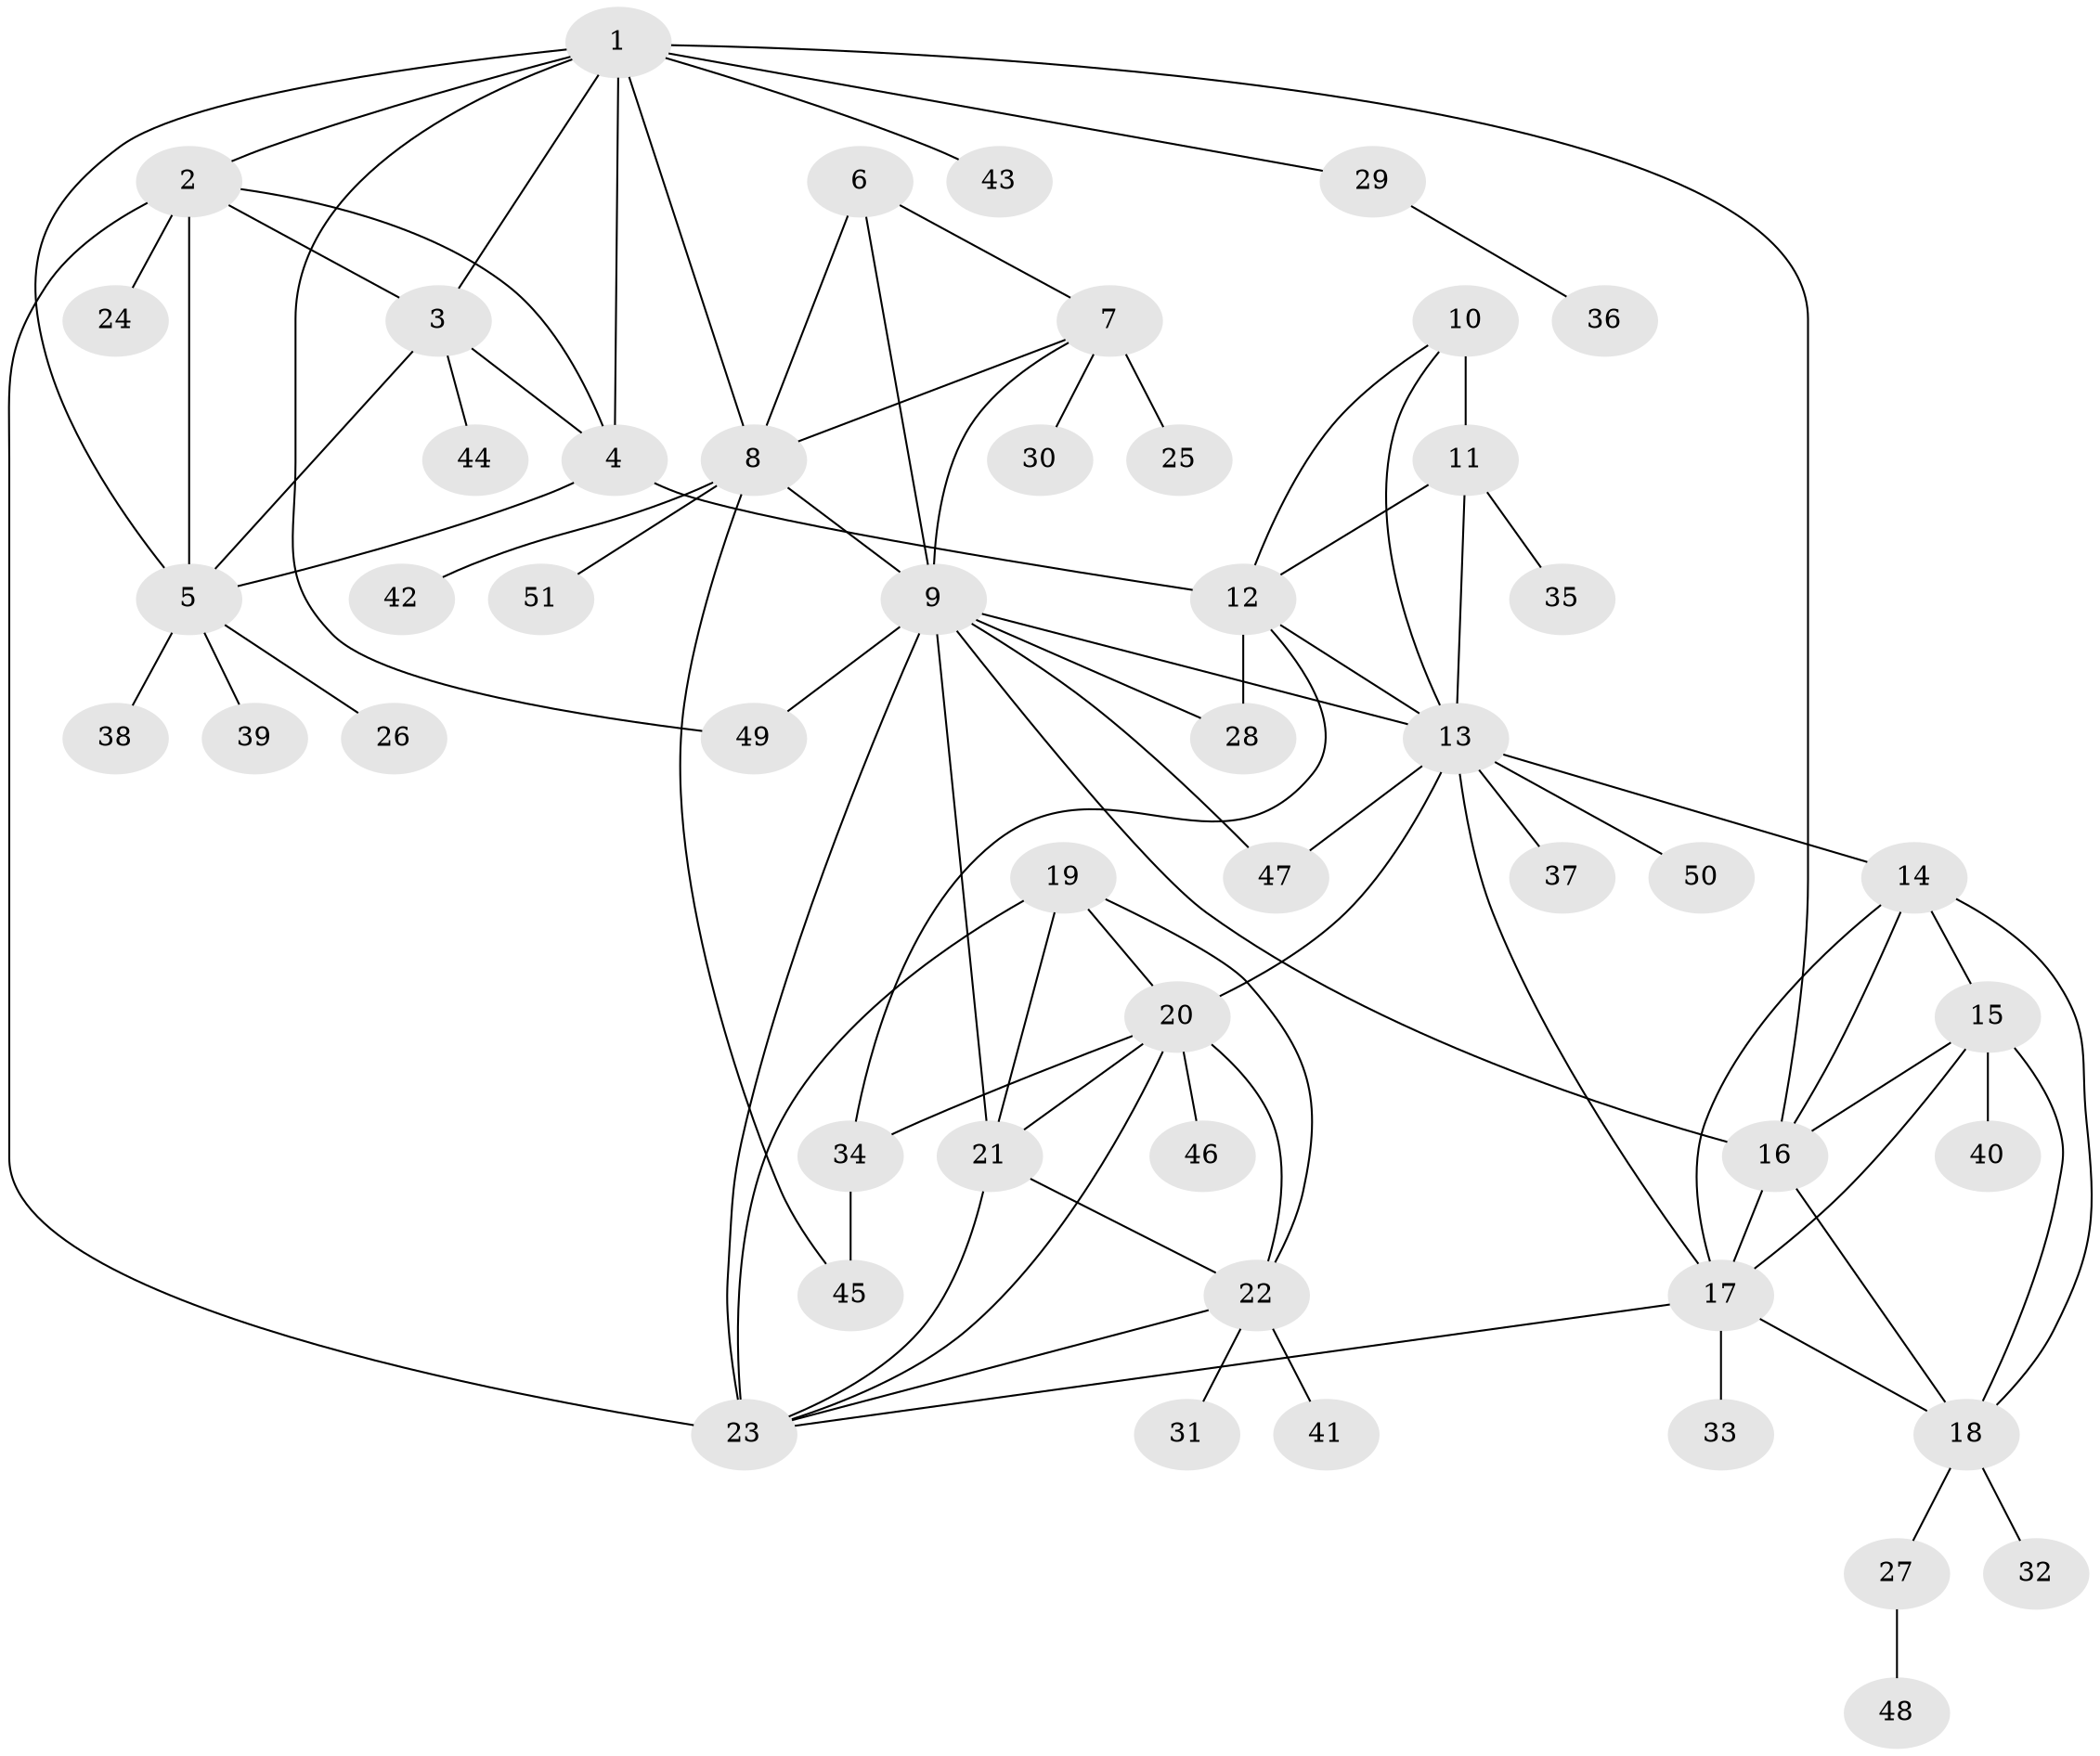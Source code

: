 // original degree distribution, {10: 0.019801980198019802, 6: 0.04950495049504951, 5: 0.039603960396039604, 8: 0.019801980198019802, 11: 0.009900990099009901, 9: 0.039603960396039604, 7: 0.039603960396039604, 4: 0.019801980198019802, 12: 0.019801980198019802, 1: 0.5841584158415841, 2: 0.13861386138613863, 3: 0.019801980198019802}
// Generated by graph-tools (version 1.1) at 2025/37/03/09/25 02:37:42]
// undirected, 51 vertices, 87 edges
graph export_dot {
graph [start="1"]
  node [color=gray90,style=filled];
  1;
  2;
  3;
  4;
  5;
  6;
  7;
  8;
  9;
  10;
  11;
  12;
  13;
  14;
  15;
  16;
  17;
  18;
  19;
  20;
  21;
  22;
  23;
  24;
  25;
  26;
  27;
  28;
  29;
  30;
  31;
  32;
  33;
  34;
  35;
  36;
  37;
  38;
  39;
  40;
  41;
  42;
  43;
  44;
  45;
  46;
  47;
  48;
  49;
  50;
  51;
  1 -- 2 [weight=1.0];
  1 -- 3 [weight=1.0];
  1 -- 4 [weight=1.0];
  1 -- 5 [weight=1.0];
  1 -- 8 [weight=1.0];
  1 -- 16 [weight=1.0];
  1 -- 29 [weight=1.0];
  1 -- 43 [weight=1.0];
  1 -- 49 [weight=1.0];
  2 -- 3 [weight=1.0];
  2 -- 4 [weight=1.0];
  2 -- 5 [weight=1.0];
  2 -- 23 [weight=1.0];
  2 -- 24 [weight=1.0];
  3 -- 4 [weight=1.0];
  3 -- 5 [weight=1.0];
  3 -- 44 [weight=1.0];
  4 -- 5 [weight=1.0];
  4 -- 12 [weight=1.0];
  5 -- 26 [weight=1.0];
  5 -- 38 [weight=1.0];
  5 -- 39 [weight=1.0];
  6 -- 7 [weight=1.0];
  6 -- 8 [weight=1.0];
  6 -- 9 [weight=2.0];
  7 -- 8 [weight=1.0];
  7 -- 9 [weight=2.0];
  7 -- 25 [weight=5.0];
  7 -- 30 [weight=1.0];
  8 -- 9 [weight=2.0];
  8 -- 42 [weight=1.0];
  8 -- 45 [weight=1.0];
  8 -- 51 [weight=1.0];
  9 -- 13 [weight=1.0];
  9 -- 16 [weight=1.0];
  9 -- 21 [weight=1.0];
  9 -- 23 [weight=1.0];
  9 -- 28 [weight=1.0];
  9 -- 47 [weight=1.0];
  9 -- 49 [weight=1.0];
  10 -- 11 [weight=4.0];
  10 -- 12 [weight=1.0];
  10 -- 13 [weight=1.0];
  11 -- 12 [weight=2.0];
  11 -- 13 [weight=2.0];
  11 -- 35 [weight=1.0];
  12 -- 13 [weight=1.0];
  12 -- 28 [weight=5.0];
  12 -- 34 [weight=1.0];
  13 -- 14 [weight=1.0];
  13 -- 17 [weight=1.0];
  13 -- 20 [weight=1.0];
  13 -- 37 [weight=1.0];
  13 -- 47 [weight=1.0];
  13 -- 50 [weight=1.0];
  14 -- 15 [weight=1.0];
  14 -- 16 [weight=1.0];
  14 -- 17 [weight=1.0];
  14 -- 18 [weight=1.0];
  15 -- 16 [weight=1.0];
  15 -- 17 [weight=1.0];
  15 -- 18 [weight=1.0];
  15 -- 40 [weight=1.0];
  16 -- 17 [weight=1.0];
  16 -- 18 [weight=1.0];
  17 -- 18 [weight=1.0];
  17 -- 23 [weight=1.0];
  17 -- 33 [weight=1.0];
  18 -- 27 [weight=1.0];
  18 -- 32 [weight=1.0];
  19 -- 20 [weight=1.0];
  19 -- 21 [weight=1.0];
  19 -- 22 [weight=1.0];
  19 -- 23 [weight=5.0];
  20 -- 21 [weight=1.0];
  20 -- 22 [weight=1.0];
  20 -- 23 [weight=1.0];
  20 -- 34 [weight=1.0];
  20 -- 46 [weight=2.0];
  21 -- 22 [weight=1.0];
  21 -- 23 [weight=1.0];
  22 -- 23 [weight=1.0];
  22 -- 31 [weight=1.0];
  22 -- 41 [weight=1.0];
  27 -- 48 [weight=1.0];
  29 -- 36 [weight=1.0];
  34 -- 45 [weight=1.0];
}
